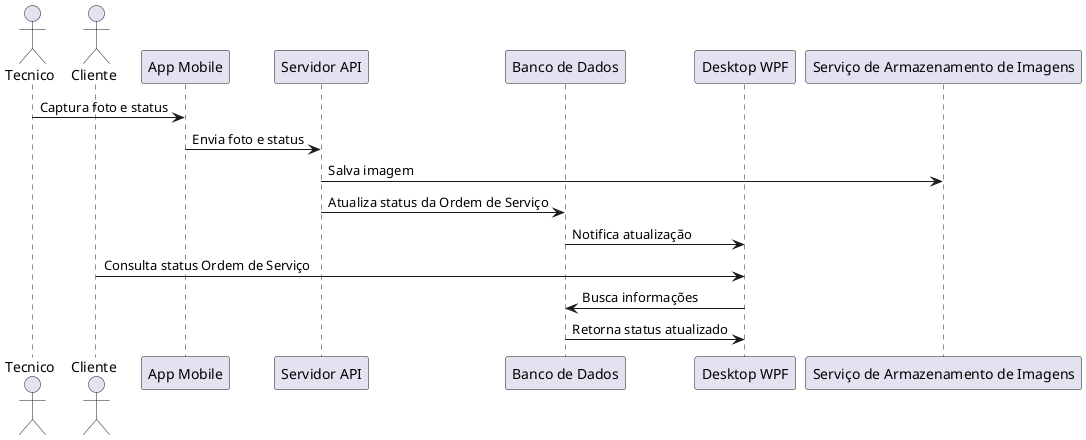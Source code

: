 @startuml
actor Tecnico
actor Cliente
participant "App Mobile" as Mobile
participant "Servidor API" as API
participant "Banco de Dados" as DB
participant "Desktop WPF" as Desktop
participant "Serviço de Armazenamento de Imagens" as Storage

Tecnico -> Mobile : Captura foto e status
Mobile -> API : Envia foto e status
API -> Storage : Salva imagem
API -> DB : Atualiza status da Ordem de Serviço
DB -> Desktop : Notifica atualização

Cliente -> Desktop : Consulta status Ordem de Serviço
Desktop -> DB : Busca informações
DB -> Desktop : Retorna status atualizado
@enduml